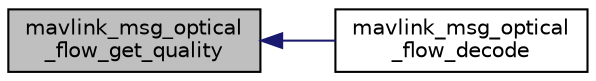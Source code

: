 digraph "mavlink_msg_optical_flow_get_quality"
{
 // INTERACTIVE_SVG=YES
  edge [fontname="Helvetica",fontsize="10",labelfontname="Helvetica",labelfontsize="10"];
  node [fontname="Helvetica",fontsize="10",shape=record];
  rankdir="LR";
  Node1 [label="mavlink_msg_optical\l_flow_get_quality",height=0.2,width=0.4,color="black", fillcolor="grey75", style="filled" fontcolor="black"];
  Node1 -> Node2 [dir="back",color="midnightblue",fontsize="10",style="solid",fontname="Helvetica"];
  Node2 [label="mavlink_msg_optical\l_flow_decode",height=0.2,width=0.4,color="black", fillcolor="white", style="filled",URL="$v1_80_2common_2mavlink__msg__optical__flow_8h.html#a1cf8c546163f9a6f35e32bfc0179fe51",tooltip="Decode a optical_flow message into a struct. "];
}
